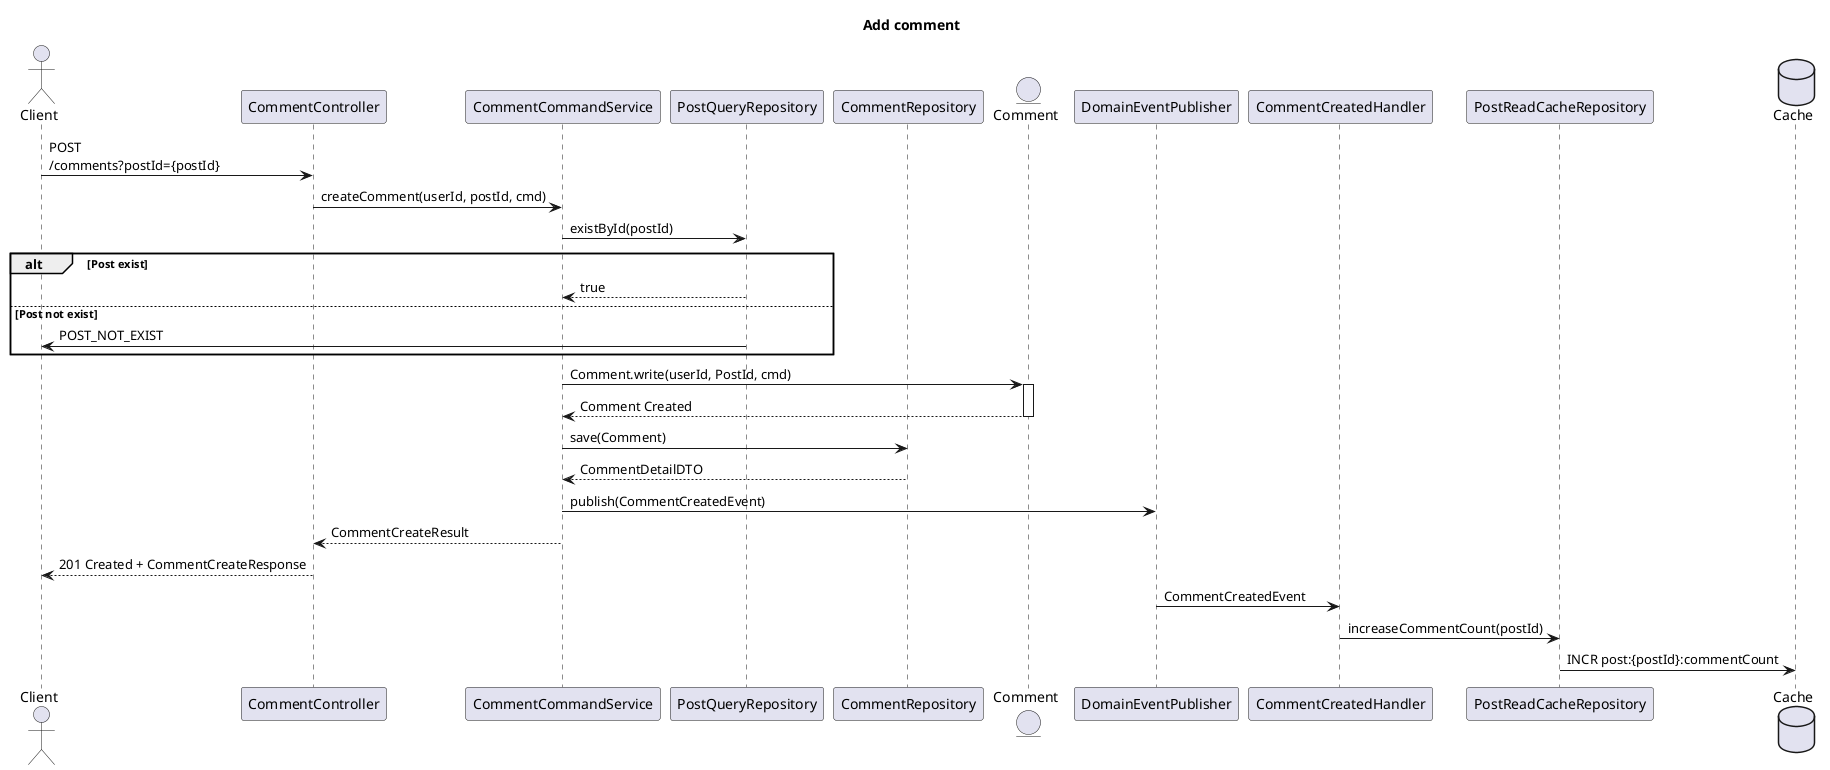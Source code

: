 @startuml addCommentSecq
title Add comment

actor Client
participant CommentController
participant CommentCommandService
participant PostQueryRepository
participant CommentRepository
entity      Comment
participant DomainEventPublisher
participant CommentCreatedHandler
participant PostReadCacheRepository
database Cache

Client -> CommentController : POST\n/comments?postId={postId}
CommentController -> CommentCommandService : createComment(userId, postId, cmd)

CommentCommandService -> PostQueryRepository : existById(postId)
alt Post exist
PostQueryRepository --> CommentCommandService : true
else Post not exist
PostQueryRepository -> Client : POST_NOT_EXIST
end

CommentCommandService -> Comment : Comment.write(userId, PostId, cmd)
activate Comment
Comment --> CommentCommandService : Comment Created
deactivate Comment

CommentCommandService -> CommentRepository : save(Comment)
CommentRepository --> CommentCommandService : CommentDetailDTO

CommentCommandService -> DomainEventPublisher : publish(CommentCreatedEvent)

CommentCommandService --> CommentController : CommentCreateResult
CommentController --> Client :  201 Created + CommentCreateResponse

DomainEventPublisher -> CommentCreatedHandler : CommentCreatedEvent
CommentCreatedHandler -> PostReadCacheRepository : increaseCommentCount(postId)
PostReadCacheRepository -> Cache : INCR post:{postId}:commentCount

@enduml
